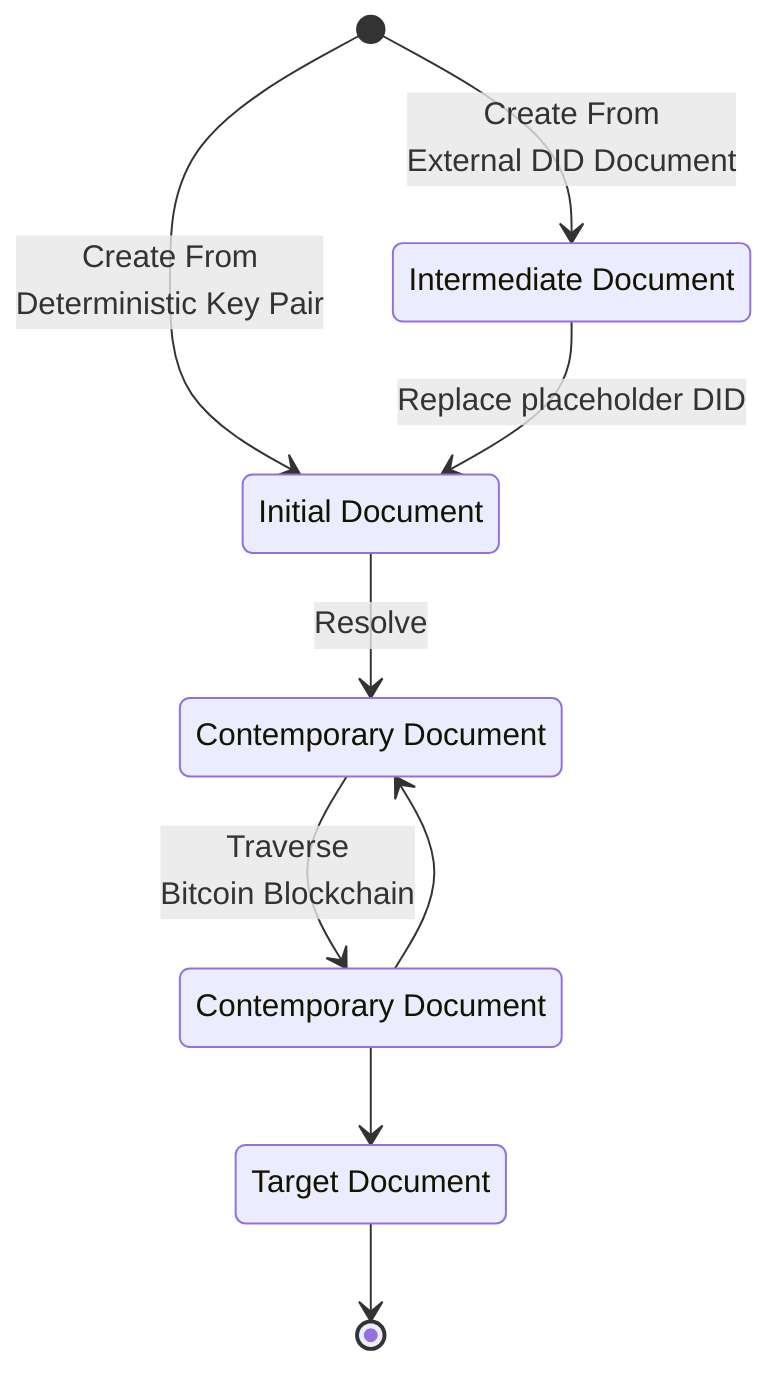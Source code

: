 stateDiagram-v2
    state "Initial Document" as Initial
    state "Intermediate Document" as Intermediate
    state "Target Document" as Target
    state "Contemporary Document" as Contemporary
    state "Contemporary Document" as Contemporary1

    [*] --> Initial: Create From<br>Deterministic Key Pair
    [*] --> Intermediate: Create From<br>External DID Document
    Intermediate --> Initial: Replace placeholder DID
    Initial --> Contemporary: Resolve
    Contemporary --> Contemporary1: Traverse<br>Bitcoin Blockchain
    Contemporary1 --> Contemporary
    Contemporary1 --> Target
    Target --> [*]